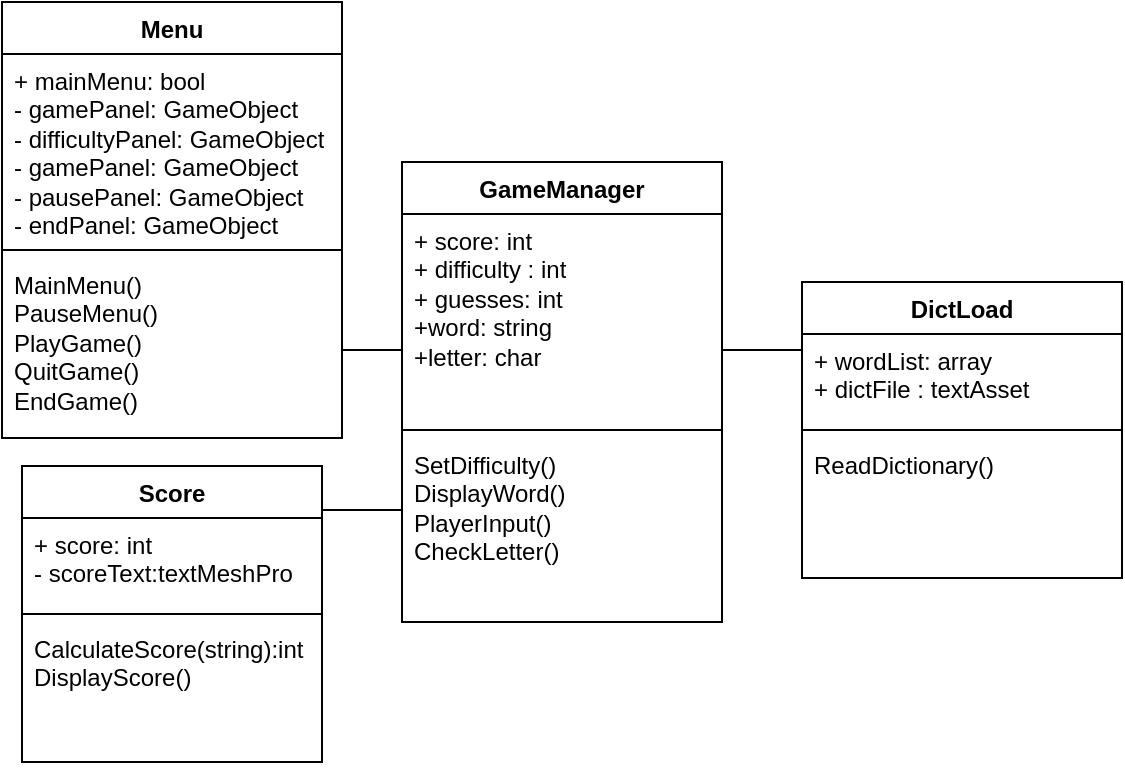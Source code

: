 <mxfile version="21.3.2" type="device">
  <diagram name="Page-1" id="l8iS71WG1GaFusM7zTBg">
    <mxGraphModel dx="1434" dy="782" grid="1" gridSize="10" guides="1" tooltips="1" connect="1" arrows="1" fold="1" page="1" pageScale="1" pageWidth="827" pageHeight="1169" math="0" shadow="0">
      <root>
        <mxCell id="0" />
        <mxCell id="1" parent="0" />
        <mxCell id="9kdT3CoZ0wVeUw6Ti21M-26" value="Menu" style="swimlane;fontStyle=1;align=center;verticalAlign=top;childLayout=stackLayout;horizontal=1;startSize=26;horizontalStack=0;resizeParent=1;resizeParentMax=0;resizeLast=0;collapsible=1;marginBottom=0;whiteSpace=wrap;html=1;" parent="1" vertex="1">
          <mxGeometry x="110" y="170" width="170" height="218" as="geometry" />
        </mxCell>
        <mxCell id="9kdT3CoZ0wVeUw6Ti21M-27" value="+ mainMenu: bool&lt;br&gt;- gamePanel: GameObject&lt;br&gt;&lt;div&gt;- difficultyPanel: GameObject&lt;/div&gt;&lt;div&gt;- gamePanel: GameObject&lt;/div&gt;&lt;div&gt;- pausePanel: GameObject&lt;br&gt;&lt;/div&gt;&lt;div&gt;- endPanel: GameObject&lt;br&gt;&lt;/div&gt;" style="text;strokeColor=none;fillColor=none;align=left;verticalAlign=top;spacingLeft=4;spacingRight=4;overflow=hidden;rotatable=0;points=[[0,0.5],[1,0.5]];portConstraint=eastwest;whiteSpace=wrap;html=1;" parent="9kdT3CoZ0wVeUw6Ti21M-26" vertex="1">
          <mxGeometry y="26" width="170" height="94" as="geometry" />
        </mxCell>
        <mxCell id="9kdT3CoZ0wVeUw6Ti21M-28" value="" style="line;strokeWidth=1;fillColor=none;align=left;verticalAlign=middle;spacingTop=-1;spacingLeft=3;spacingRight=3;rotatable=0;labelPosition=right;points=[];portConstraint=eastwest;strokeColor=inherit;" parent="9kdT3CoZ0wVeUw6Ti21M-26" vertex="1">
          <mxGeometry y="120" width="170" height="8" as="geometry" />
        </mxCell>
        <mxCell id="9kdT3CoZ0wVeUw6Ti21M-29" value="MainMenu()&lt;br&gt;PauseMenu()&lt;br&gt;PlayGame()&lt;br&gt;&lt;div&gt;QuitGame()&lt;/div&gt;&lt;div&gt;EndGame()&lt;br&gt;&lt;/div&gt;" style="text;strokeColor=none;fillColor=none;align=left;verticalAlign=top;spacingLeft=4;spacingRight=4;overflow=hidden;rotatable=0;points=[[0,0.5],[1,0.5]];portConstraint=eastwest;whiteSpace=wrap;html=1;" parent="9kdT3CoZ0wVeUw6Ti21M-26" vertex="1">
          <mxGeometry y="128" width="170" height="90" as="geometry" />
        </mxCell>
        <mxCell id="9kdT3CoZ0wVeUw6Ti21M-46" value="GameManager" style="swimlane;fontStyle=1;align=center;verticalAlign=top;childLayout=stackLayout;horizontal=1;startSize=26;horizontalStack=0;resizeParent=1;resizeParentMax=0;resizeLast=0;collapsible=1;marginBottom=0;whiteSpace=wrap;html=1;" parent="1" vertex="1">
          <mxGeometry x="310" y="250" width="160" height="230" as="geometry" />
        </mxCell>
        <mxCell id="9kdT3CoZ0wVeUw6Ti21M-47" value="+ score: int&lt;br&gt;+ difficulty : int&lt;br&gt;+ guesses: int&lt;br&gt;+word: string&lt;br&gt;+letter: char" style="text;strokeColor=none;fillColor=none;align=left;verticalAlign=top;spacingLeft=4;spacingRight=4;overflow=hidden;rotatable=0;points=[[0,0.5],[1,0.5]];portConstraint=eastwest;whiteSpace=wrap;html=1;" parent="9kdT3CoZ0wVeUw6Ti21M-46" vertex="1">
          <mxGeometry y="26" width="160" height="104" as="geometry" />
        </mxCell>
        <mxCell id="9kdT3CoZ0wVeUw6Ti21M-48" value="" style="line;strokeWidth=1;fillColor=none;align=left;verticalAlign=middle;spacingTop=-1;spacingLeft=3;spacingRight=3;rotatable=0;labelPosition=right;points=[];portConstraint=eastwest;strokeColor=inherit;" parent="9kdT3CoZ0wVeUw6Ti21M-46" vertex="1">
          <mxGeometry y="130" width="160" height="8" as="geometry" />
        </mxCell>
        <mxCell id="9kdT3CoZ0wVeUw6Ti21M-49" value="SetDifficulty()&lt;br&gt;DisplayWord()&lt;br&gt;PlayerInput()&lt;br&gt;CheckLetter()" style="text;strokeColor=none;fillColor=none;align=left;verticalAlign=top;spacingLeft=4;spacingRight=4;overflow=hidden;rotatable=0;points=[[0,0.5],[1,0.5]];portConstraint=eastwest;whiteSpace=wrap;html=1;" parent="9kdT3CoZ0wVeUw6Ti21M-46" vertex="1">
          <mxGeometry y="138" width="160" height="92" as="geometry" />
        </mxCell>
        <mxCell id="tNA1-qNBAwHYwjkVZF_h-1" value="Score" style="swimlane;fontStyle=1;align=center;verticalAlign=top;childLayout=stackLayout;horizontal=1;startSize=26;horizontalStack=0;resizeParent=1;resizeParentMax=0;resizeLast=0;collapsible=1;marginBottom=0;whiteSpace=wrap;html=1;" vertex="1" parent="1">
          <mxGeometry x="120" y="402" width="150" height="148" as="geometry" />
        </mxCell>
        <mxCell id="tNA1-qNBAwHYwjkVZF_h-2" value="&lt;div&gt;+ score: int&lt;/div&gt;&lt;div&gt;- scoreText:textMeshPro&lt;/div&gt;" style="text;strokeColor=none;fillColor=none;align=left;verticalAlign=top;spacingLeft=4;spacingRight=4;overflow=hidden;rotatable=0;points=[[0,0.5],[1,0.5]];portConstraint=eastwest;whiteSpace=wrap;html=1;" vertex="1" parent="tNA1-qNBAwHYwjkVZF_h-1">
          <mxGeometry y="26" width="150" height="44" as="geometry" />
        </mxCell>
        <mxCell id="tNA1-qNBAwHYwjkVZF_h-3" value="" style="line;strokeWidth=1;fillColor=none;align=left;verticalAlign=middle;spacingTop=-1;spacingLeft=3;spacingRight=3;rotatable=0;labelPosition=right;points=[];portConstraint=eastwest;strokeColor=inherit;" vertex="1" parent="tNA1-qNBAwHYwjkVZF_h-1">
          <mxGeometry y="70" width="150" height="8" as="geometry" />
        </mxCell>
        <mxCell id="tNA1-qNBAwHYwjkVZF_h-4" value="&lt;div&gt;CalculateScore(string):int&lt;/div&gt;&lt;div&gt;DisplayScore()&lt;br&gt;&lt;/div&gt;" style="text;strokeColor=none;fillColor=none;align=left;verticalAlign=top;spacingLeft=4;spacingRight=4;overflow=hidden;rotatable=0;points=[[0,0.5],[1,0.5]];portConstraint=eastwest;whiteSpace=wrap;html=1;" vertex="1" parent="tNA1-qNBAwHYwjkVZF_h-1">
          <mxGeometry y="78" width="150" height="70" as="geometry" />
        </mxCell>
        <mxCell id="tNA1-qNBAwHYwjkVZF_h-5" value="DictLoad" style="swimlane;fontStyle=1;align=center;verticalAlign=top;childLayout=stackLayout;horizontal=1;startSize=26;horizontalStack=0;resizeParent=1;resizeParentMax=0;resizeLast=0;collapsible=1;marginBottom=0;whiteSpace=wrap;html=1;" vertex="1" parent="1">
          <mxGeometry x="510" y="310" width="160" height="148" as="geometry" />
        </mxCell>
        <mxCell id="tNA1-qNBAwHYwjkVZF_h-6" value="&lt;div&gt;+ wordList: array&lt;/div&gt;&lt;div&gt;+ dictFile : textAsset&lt;br&gt;&lt;/div&gt;" style="text;strokeColor=none;fillColor=none;align=left;verticalAlign=top;spacingLeft=4;spacingRight=4;overflow=hidden;rotatable=0;points=[[0,0.5],[1,0.5]];portConstraint=eastwest;whiteSpace=wrap;html=1;" vertex="1" parent="tNA1-qNBAwHYwjkVZF_h-5">
          <mxGeometry y="26" width="160" height="44" as="geometry" />
        </mxCell>
        <mxCell id="tNA1-qNBAwHYwjkVZF_h-7" value="" style="line;strokeWidth=1;fillColor=none;align=left;verticalAlign=middle;spacingTop=-1;spacingLeft=3;spacingRight=3;rotatable=0;labelPosition=right;points=[];portConstraint=eastwest;strokeColor=inherit;" vertex="1" parent="tNA1-qNBAwHYwjkVZF_h-5">
          <mxGeometry y="70" width="160" height="8" as="geometry" />
        </mxCell>
        <mxCell id="tNA1-qNBAwHYwjkVZF_h-8" value="ReadDictionary()" style="text;strokeColor=none;fillColor=none;align=left;verticalAlign=top;spacingLeft=4;spacingRight=4;overflow=hidden;rotatable=0;points=[[0,0.5],[1,0.5]];portConstraint=eastwest;whiteSpace=wrap;html=1;" vertex="1" parent="tNA1-qNBAwHYwjkVZF_h-5">
          <mxGeometry y="78" width="160" height="70" as="geometry" />
        </mxCell>
        <mxCell id="tNA1-qNBAwHYwjkVZF_h-11" value="" style="line;strokeWidth=1;fillColor=none;align=left;verticalAlign=middle;spacingTop=-1;spacingLeft=3;spacingRight=3;rotatable=0;labelPosition=right;points=[];portConstraint=eastwest;strokeColor=inherit;" vertex="1" parent="1">
          <mxGeometry x="470" y="340" width="40" height="8" as="geometry" />
        </mxCell>
        <mxCell id="tNA1-qNBAwHYwjkVZF_h-12" value="" style="line;strokeWidth=1;fillColor=none;align=left;verticalAlign=middle;spacingTop=-1;spacingLeft=3;spacingRight=3;rotatable=0;labelPosition=right;points=[];portConstraint=eastwest;strokeColor=inherit;" vertex="1" parent="1">
          <mxGeometry x="280" y="340" width="30" height="8" as="geometry" />
        </mxCell>
        <mxCell id="tNA1-qNBAwHYwjkVZF_h-13" value="" style="line;strokeWidth=1;fillColor=none;align=left;verticalAlign=middle;spacingTop=-1;spacingLeft=3;spacingRight=3;rotatable=0;labelPosition=right;points=[];portConstraint=eastwest;strokeColor=inherit;" vertex="1" parent="1">
          <mxGeometry x="270" y="420" width="40" height="8" as="geometry" />
        </mxCell>
      </root>
    </mxGraphModel>
  </diagram>
</mxfile>

